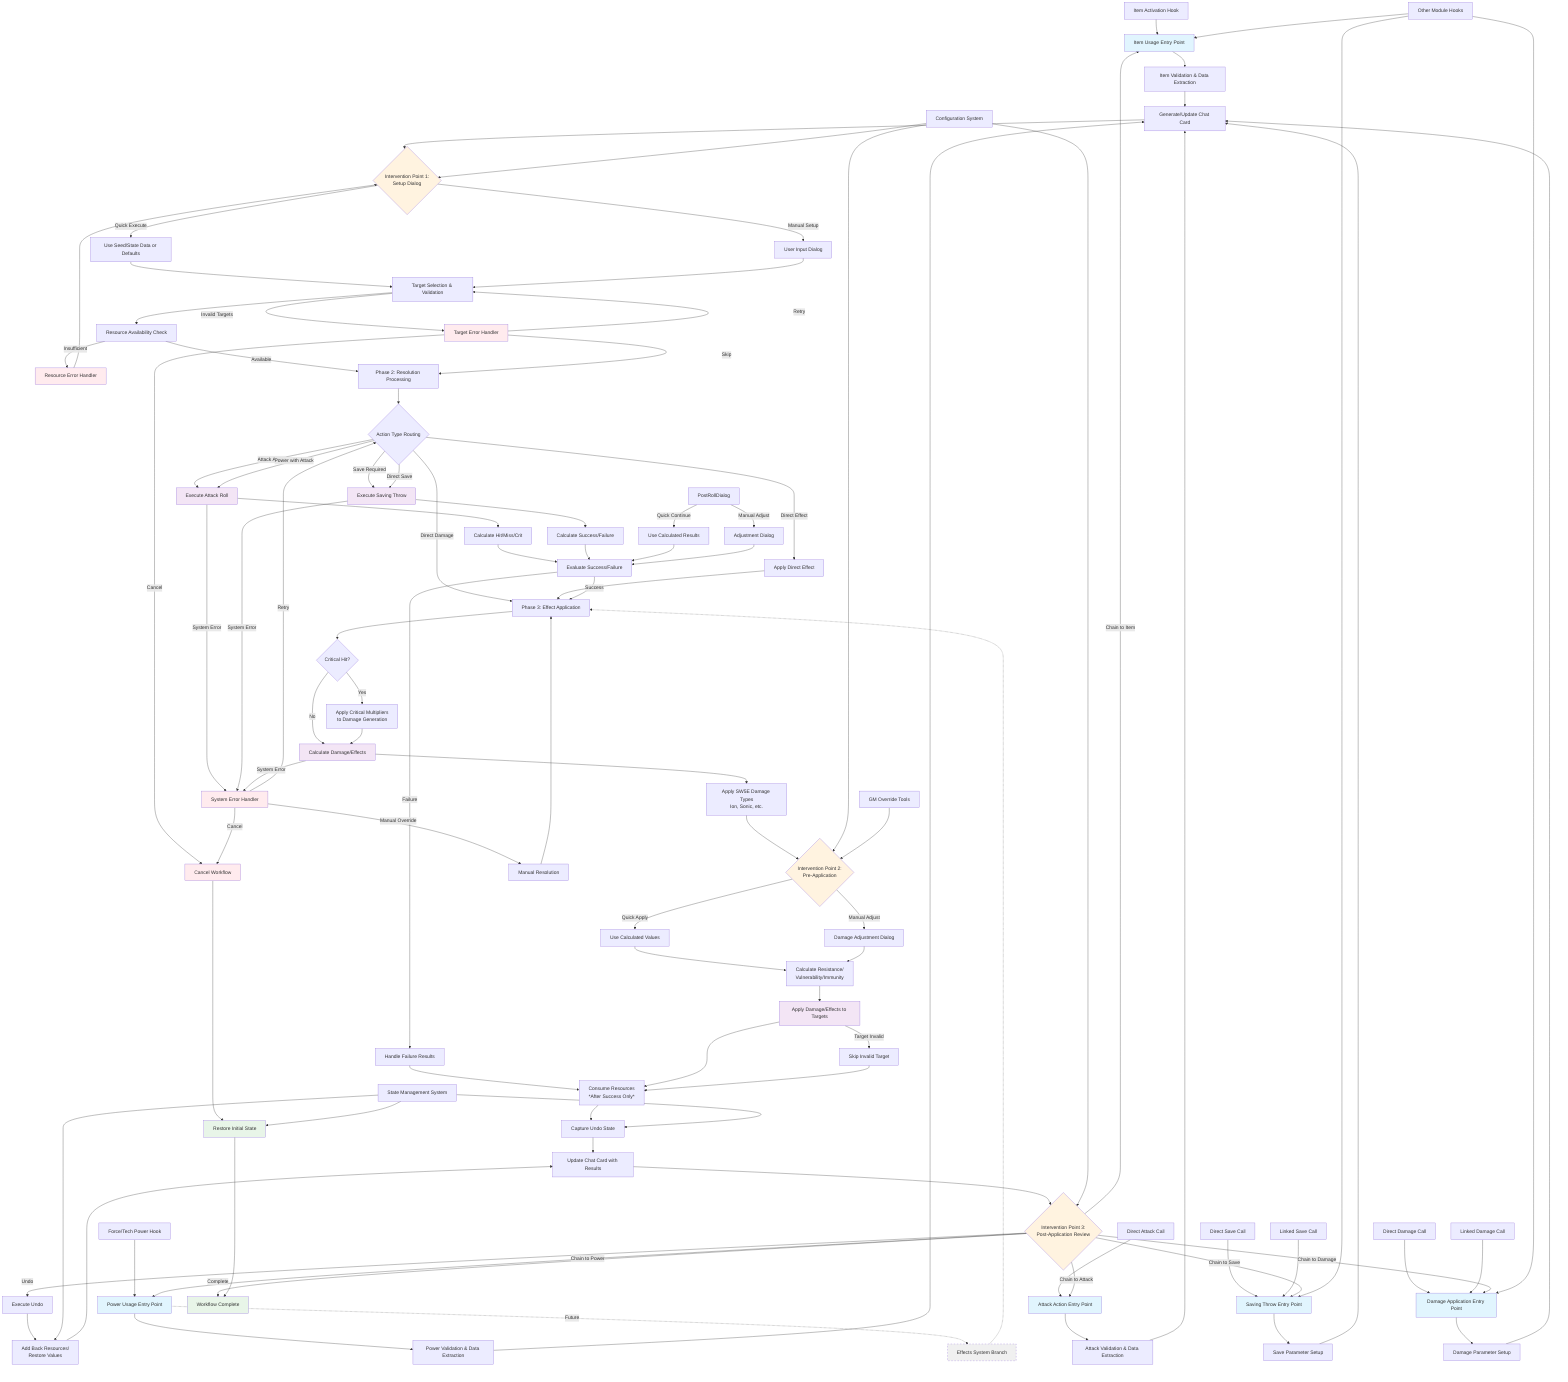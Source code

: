 graph TD
    %% Entry Points
    ItemHook[Item Activation Hook] --> ItemEntry[Item Usage Entry Point]
    PowerHook[Force/Tech Power Hook] --> PowerEntry[Power Usage Entry Point]
    AttackCall[Direct Attack Call] --> AttackEntry[Attack Action Entry Point]
    SaveCall[Direct Save Call] --> SaveEntry[Saving Throw Entry Point]
    DamageCall[Direct Damage Call] --> DamageEntry[Damage Application Entry Point]
    LinkedSave[Linked Save Call] --> SaveEntry
    LinkedDamage[Linked Damage Call] --> DamageEntry
    
    %% Entry Point Processing
    ItemEntry --> ItemValidation[Item Validation & Data Extraction]
    PowerEntry --> PowerValidation[Power Validation & Data Extraction]
    AttackEntry --> AttackValidation[Attack Validation & Data Extraction]
    SaveEntry --> SaveValidation[Save Parameter Setup]
    DamageEntry --> DamageValidation[Damage Parameter Setup]
    
    %% Validation to Card Generation
    ItemValidation --> CardGen[Generate/Update Chat Card]
    PowerValidation --> CardGen
    AttackValidation --> CardGen
    SaveValidation --> CardGen
    DamageValidation --> CardGen
    
    %% Phase 1: Setup & Validation
    CardGen --> SetupDialog{Intervention Point 1:<br/>Setup Dialog}
    SetupDialog -->|Quick Execute| QuickSetup[Use Seed/State Data or Defaults]
    SetupDialog -->|Manual Setup| ManualSetup[User Input Dialog]
    QuickSetup --> TargetValidation[Target Selection & Validation]
    ManualSetup --> TargetValidation
    
    TargetValidation --> ResourceCheck[Resource Availability Check]
    ResourceCheck -->|Insufficient| ResourceError[Resource Error Handler]
    ResourceError --> SetupDialog
    ResourceCheck -->|Available| Phase2Start[Phase 2: Resolution Processing]
    
    %% Phase 2: Resolution Processing
    Phase2Start --> ActionType{Action Type Routing}
    
    %% Attack Resolution Branch
    ActionType -->|Attack Action| AttackRoll[Execute Attack Roll]
    ActionType -->|Power with Attack| AttackRoll
    AttackRoll --> AttackResult[Calculate Hit/Miss/Crit]
    AttackResult --> ResultEvaluation[Evaluate Success/Failure]
    
    %% Save Resolution Branch
    ActionType -->|Save Required| SaveRoll[Execute Saving Throw]
    ActionType -->|Direct Save| SaveRoll
    ActionType -->|Direct Damage| Phase3Start[Phase 3: Effect Application]
    SaveRoll --> SaveResult[Calculate Success/Failure]
    SaveResult --> ResultEvaluation
    
    %% Direct Effect Branch
    ActionType -->|Direct Effect| DirectEffect[Apply Direct Effect]
    DirectEffect --> Phase3Start[Phase 3: Effect Application]
    
    %% Post-Roll Processing
    PostRollDialog -->|Quick Continue| PostRollAuto[Use Calculated Results]
    PostRollDialog -->|Manual Adjust| PostRollManual[Adjustment Dialog]
    PostRollAuto --> ResultEvaluation[Evaluate Success/Failure]
    PostRollManual --> ResultEvaluation
    
    ResultEvaluation -->|Success| Phase3Start
    ResultEvaluation -->|Failure| FailureHandling[Handle Failure Results]
    FailureHandling --> ResourceConsumption[Consume Resources<br/>*After Success Only*]
    
    %% Phase 3: Effect Application
    Phase3Start --> CritMultiplier{Critical Hit?}
    CritMultiplier -->|Yes| ApplyCritical[Apply Critical Multipliers<br/>to Damage Generation]
    CritMultiplier -->|No| DamageCalc[Calculate Damage/Effects]
    ApplyCritical --> DamageCalc
    DamageCalc --> DamageTypes[Apply SW5E Damage Types<br/>Ion, Sonic, etc.]
    DamageTypes --> PreAppDialog{Intervention Point 2:<br/>Pre-Application}
    
    PreAppDialog -->|Quick Apply| QuickApply[Use Calculated Values]
    PreAppDialog -->|Manual Adjust| ManualAdjust[Damage Adjustment Dialog]
    QuickApply --> ResistanceCalc[Calculate Resistance/<br/>Vulnerability/Immunity]
    ManualAdjust --> ResistanceCalc
    ResistanceCalc --> ApplyEffects[Apply Damage/Effects to Targets]
    
    ApplyEffects --> ResourceConsumption
    ResourceConsumption --> UndoStateCapture[Capture Undo State]
    
    %% Phase 4: Finalization
    UndoStateCapture --> UpdateCard[Update Chat Card with Results]
    UpdateCard --> PostAppDialog{Intervention Point 3:<br/>Post-Application Review}
    
    PostAppDialog -->|Complete| WorkflowComplete[Workflow Complete]
    PostAppDialog -->|Undo| UndoHandler[Execute Undo]
    PostAppDialog -->|Chain to Item| ItemEntry
    PostAppDialog -->|Chain to Power| PowerEntry
    PostAppDialog -->|Chain to Attack| AttackEntry
    PostAppDialog -->|Chain to Save| SaveEntry
    PostAppDialog -->|Chain to Damage| DamageEntry
    
    UndoHandler --> AddBackResources[Add Back Resources/<br/>Restore Values]
    AddBackResources --> UpdateCard
    
    %% Error Handling Nodes
    TargetValidation -->|Invalid Targets| TargetError[Target Error Handler]
    TargetError -->|Retry| TargetValidation
    TargetError -->|Skip| Phase2Start
    TargetError -->|Cancel| CancelWorkflow[Cancel Workflow]
    
    ApplyEffects -->|Target Invalid| TargetSkip[Skip Invalid Target]
    TargetSkip --> ResourceConsumption
    
    %% System Error Handlers
    AttackRoll -->|System Error| SystemError[System Error Handler]
    SaveRoll -->|System Error| SystemError
    DamageCalc -->|System Error| SystemError
    SystemError -->|Retry| ActionType
    SystemError -->|Manual Override| ManualOverride[Manual Resolution]
    SystemError -->|Cancel| CancelWorkflow
    
    ManualOverride --> Phase3Start
    CancelWorkflow --> RestoreInitialState[Restore Initial State]
    RestoreInitialState --> WorkflowComplete
    
    %% Future Extension Points
    PowerEntry -.->|Future| EffectsBranch[Effects System Branch]
    EffectsBranch -.-> Phase3Start
    
    %% Configuration Inputs
    ConfigSystem[Configuration System] --> SetupDialog
    ConfigSystem --> PreAppDialog
    ConfigSystem --> PostAppDialog
    
    %% External Integration Points
    GMTools[GM Override Tools] --> PreAppDialog
    OtherModules[Other Module Hooks] --> SaveEntry
    OtherModules --> ItemEntry
    OtherModules --> DamageEntry
    
    %% State Management
    StateManager[State Management System] --> UndoStateCapture
    StateManager --> AddBackResources
    StateManager --> RestoreInitialState
    
    %% Styling for clarity
    classDef entryPoint fill:#e1f5fe
    classDef intervention fill:#fff3e0
    classDef processing fill:#f3e5f5
    classDef error fill:#ffebee
    classDef completion fill:#e8f5e8
    classDef future fill:#f0f0f0,stroke-dasharray: 5 5
    
    class ItemEntry,PowerEntry,AttackEntry,SaveEntry,DamageEntry entryPoint
    class SetupDialog,PreAppDialog,PostAppDialog intervention
    class AttackRoll,SaveRoll,DamageCalc,ApplyEffects processing
    class ResourceError,TargetError,SystemError,CancelWorkflow error
    class WorkflowComplete,RestoreInitialState completion
    class EffectsBranch future